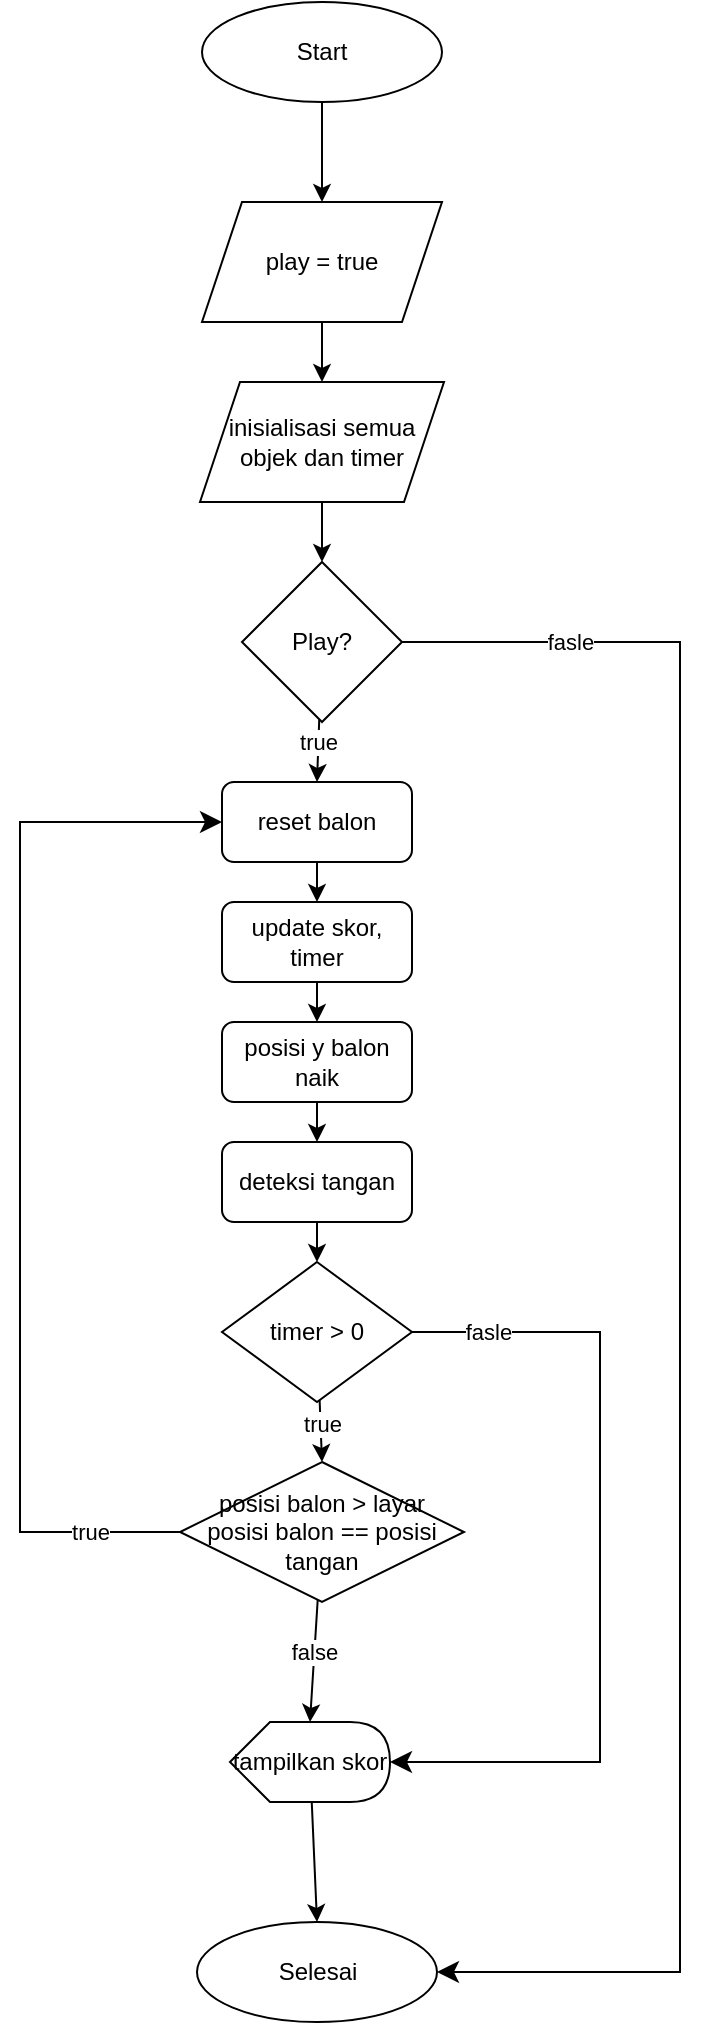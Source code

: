 <mxfile>
    <diagram id="RC-aU7NAIhK-gwtB71pm" name="Page-1">
        <mxGraphModel dx="1613" dy="1283" grid="1" gridSize="10" guides="1" tooltips="1" connect="1" arrows="1" fold="1" page="1" pageScale="1" pageWidth="850" pageHeight="1100" math="0" shadow="0">
            <root>
                <mxCell id="0"/>
                <mxCell id="1" parent="0"/>
                <mxCell id="6" style="edgeStyle=none;html=1;entryX=0.5;entryY=0;entryDx=0;entryDy=0;" edge="1" parent="1" source="2" target="3">
                    <mxGeometry relative="1" as="geometry"/>
                </mxCell>
                <mxCell id="2" value="Start" style="ellipse;whiteSpace=wrap;html=1;" vertex="1" parent="1">
                    <mxGeometry x="331" y="50" width="120" height="50" as="geometry"/>
                </mxCell>
                <mxCell id="22" style="edgeStyle=none;html=1;entryX=0.5;entryY=0;entryDx=0;entryDy=0;" edge="1" parent="1" source="3" target="13">
                    <mxGeometry relative="1" as="geometry"/>
                </mxCell>
                <mxCell id="3" value="play = true" style="shape=parallelogram;perimeter=parallelogramPerimeter;whiteSpace=wrap;html=1;fixedSize=1;" vertex="1" parent="1">
                    <mxGeometry x="331" y="150" width="120" height="60" as="geometry"/>
                </mxCell>
                <mxCell id="17" style="edgeStyle=none;html=1;entryX=0.5;entryY=0;entryDx=0;entryDy=0;" edge="1" parent="1" source="4" target="15">
                    <mxGeometry relative="1" as="geometry"/>
                </mxCell>
                <mxCell id="4" value="posisi y balon naik" style="rounded=1;whiteSpace=wrap;html=1;" vertex="1" parent="1">
                    <mxGeometry x="341" y="560" width="95" height="40" as="geometry"/>
                </mxCell>
                <mxCell id="24" style="edgeStyle=none;html=1;entryX=0.5;entryY=0;entryDx=0;entryDy=0;" edge="1" parent="1" source="5" target="21">
                    <mxGeometry relative="1" as="geometry"/>
                </mxCell>
                <mxCell id="25" value="true" style="edgeLabel;html=1;align=center;verticalAlign=middle;resizable=0;points=[];" vertex="1" connectable="0" parent="24">
                    <mxGeometry x="-0.274" relative="1" as="geometry">
                        <mxPoint as="offset"/>
                    </mxGeometry>
                </mxCell>
                <mxCell id="5" value="Play?" style="rhombus;whiteSpace=wrap;html=1;" vertex="1" parent="1">
                    <mxGeometry x="351" y="330" width="80" height="80" as="geometry"/>
                </mxCell>
                <mxCell id="8" value="Selesai" style="ellipse;whiteSpace=wrap;html=1;" vertex="1" parent="1">
                    <mxGeometry x="328.5" y="1010" width="120" height="50" as="geometry"/>
                </mxCell>
                <mxCell id="23" style="edgeStyle=none;html=1;entryX=0.5;entryY=0;entryDx=0;entryDy=0;" edge="1" parent="1" source="13" target="5">
                    <mxGeometry relative="1" as="geometry"/>
                </mxCell>
                <mxCell id="13" value="inisialisasi semua objek dan timer" style="shape=parallelogram;perimeter=parallelogramPerimeter;whiteSpace=wrap;html=1;fixedSize=1;" vertex="1" parent="1">
                    <mxGeometry x="330" y="240" width="122" height="60" as="geometry"/>
                </mxCell>
                <mxCell id="27" style="edgeStyle=none;html=1;entryX=0.5;entryY=0;entryDx=0;entryDy=0;" edge="1" parent="1" source="15" target="18">
                    <mxGeometry relative="1" as="geometry"/>
                </mxCell>
                <mxCell id="15" value="deteksi tangan" style="rounded=1;whiteSpace=wrap;html=1;" vertex="1" parent="1">
                    <mxGeometry x="341" y="620" width="95" height="40" as="geometry"/>
                </mxCell>
                <mxCell id="33" style="edgeStyle=none;html=1;entryX=0.5;entryY=0;entryDx=0;entryDy=0;" edge="1" parent="1" source="18" target="32">
                    <mxGeometry relative="1" as="geometry"/>
                </mxCell>
                <mxCell id="34" value="true" style="edgeLabel;html=1;align=center;verticalAlign=middle;resizable=0;points=[];" vertex="1" connectable="0" parent="33">
                    <mxGeometry x="-0.257" relative="1" as="geometry">
                        <mxPoint as="offset"/>
                    </mxGeometry>
                </mxCell>
                <mxCell id="18" value="timer &amp;gt; 0" style="rhombus;whiteSpace=wrap;html=1;" vertex="1" parent="1">
                    <mxGeometry x="341" y="680" width="95" height="70" as="geometry"/>
                </mxCell>
                <mxCell id="47" style="edgeStyle=none;html=1;entryX=0.5;entryY=0;entryDx=0;entryDy=0;" edge="1" parent="1" source="21" target="46">
                    <mxGeometry relative="1" as="geometry"/>
                </mxCell>
                <mxCell id="21" value="reset balon" style="rounded=1;whiteSpace=wrap;html=1;" vertex="1" parent="1">
                    <mxGeometry x="341" y="440" width="95" height="40" as="geometry"/>
                </mxCell>
                <mxCell id="37" style="edgeStyle=none;html=1;entryX=0;entryY=0;entryDx=40;entryDy=0;entryPerimeter=0;" edge="1" parent="1" source="32" target="36">
                    <mxGeometry relative="1" as="geometry"/>
                </mxCell>
                <mxCell id="38" value="false" style="edgeLabel;html=1;align=center;verticalAlign=middle;resizable=0;points=[];" vertex="1" connectable="0" parent="37">
                    <mxGeometry x="-0.519" y="-2" relative="1" as="geometry">
                        <mxPoint x="1" y="11" as="offset"/>
                    </mxGeometry>
                </mxCell>
                <mxCell id="32" value="posisi balon &amp;gt; layar&lt;br&gt;posisi balon == posisi tangan" style="rhombus;whiteSpace=wrap;html=1;" vertex="1" parent="1">
                    <mxGeometry x="320" y="780" width="142" height="70" as="geometry"/>
                </mxCell>
                <mxCell id="43" style="edgeStyle=none;html=1;entryX=0.5;entryY=0;entryDx=0;entryDy=0;" edge="1" parent="1" source="36" target="8">
                    <mxGeometry relative="1" as="geometry"/>
                </mxCell>
                <mxCell id="36" value="tampilkan skor" style="shape=display;whiteSpace=wrap;html=1;" vertex="1" parent="1">
                    <mxGeometry x="345" y="910" width="80" height="40" as="geometry"/>
                </mxCell>
                <mxCell id="39" value="" style="edgeStyle=elbowEdgeStyle;elbow=horizontal;endArrow=classic;html=1;curved=0;rounded=0;endSize=8;startSize=8;exitX=0;exitY=0.5;exitDx=0;exitDy=0;entryX=0;entryY=0.5;entryDx=0;entryDy=0;" edge="1" parent="1" source="32" target="21">
                    <mxGeometry width="50" height="50" relative="1" as="geometry">
                        <mxPoint x="340" y="900" as="sourcePoint"/>
                        <mxPoint x="260" y="690" as="targetPoint"/>
                        <Array as="points">
                            <mxPoint x="240" y="660"/>
                        </Array>
                    </mxGeometry>
                </mxCell>
                <mxCell id="40" value="true" style="edgeLabel;html=1;align=center;verticalAlign=middle;resizable=0;points=[];" vertex="1" connectable="0" parent="39">
                    <mxGeometry x="-0.83" relative="1" as="geometry">
                        <mxPoint as="offset"/>
                    </mxGeometry>
                </mxCell>
                <mxCell id="41" value="" style="edgeStyle=elbowEdgeStyle;elbow=horizontal;endArrow=classic;html=1;curved=0;rounded=0;endSize=8;startSize=8;exitX=1;exitY=0.5;exitDx=0;exitDy=0;entryX=1;entryY=0.5;entryDx=0;entryDy=0;entryPerimeter=0;" edge="1" parent="1" source="18" target="36">
                    <mxGeometry width="50" height="50" relative="1" as="geometry">
                        <mxPoint x="390" y="800" as="sourcePoint"/>
                        <mxPoint x="440" y="750" as="targetPoint"/>
                        <Array as="points">
                            <mxPoint x="530" y="790"/>
                        </Array>
                    </mxGeometry>
                </mxCell>
                <mxCell id="42" value="fasle" style="edgeLabel;html=1;align=center;verticalAlign=middle;resizable=0;points=[];" vertex="1" connectable="0" parent="41">
                    <mxGeometry x="-0.82" relative="1" as="geometry">
                        <mxPoint as="offset"/>
                    </mxGeometry>
                </mxCell>
                <mxCell id="44" value="" style="edgeStyle=elbowEdgeStyle;elbow=horizontal;endArrow=classic;html=1;curved=0;rounded=0;endSize=8;startSize=8;exitX=1;exitY=0.5;exitDx=0;exitDy=0;entryX=1;entryY=0.5;entryDx=0;entryDy=0;" edge="1" parent="1" source="5" target="8">
                    <mxGeometry width="50" height="50" relative="1" as="geometry">
                        <mxPoint x="446" y="675" as="sourcePoint"/>
                        <mxPoint x="438.5" y="880" as="targetPoint"/>
                        <Array as="points">
                            <mxPoint x="570" y="680"/>
                        </Array>
                    </mxGeometry>
                </mxCell>
                <mxCell id="45" value="fasle" style="edgeLabel;html=1;align=center;verticalAlign=middle;resizable=0;points=[];" vertex="1" connectable="0" parent="44">
                    <mxGeometry x="-0.82" relative="1" as="geometry">
                        <mxPoint as="offset"/>
                    </mxGeometry>
                </mxCell>
                <mxCell id="48" style="edgeStyle=none;html=1;entryX=0.5;entryY=0;entryDx=0;entryDy=0;" edge="1" parent="1" source="46" target="4">
                    <mxGeometry relative="1" as="geometry"/>
                </mxCell>
                <mxCell id="46" value="update skor, timer" style="rounded=1;whiteSpace=wrap;html=1;" vertex="1" parent="1">
                    <mxGeometry x="341" y="500" width="95" height="40" as="geometry"/>
                </mxCell>
            </root>
        </mxGraphModel>
    </diagram>
</mxfile>